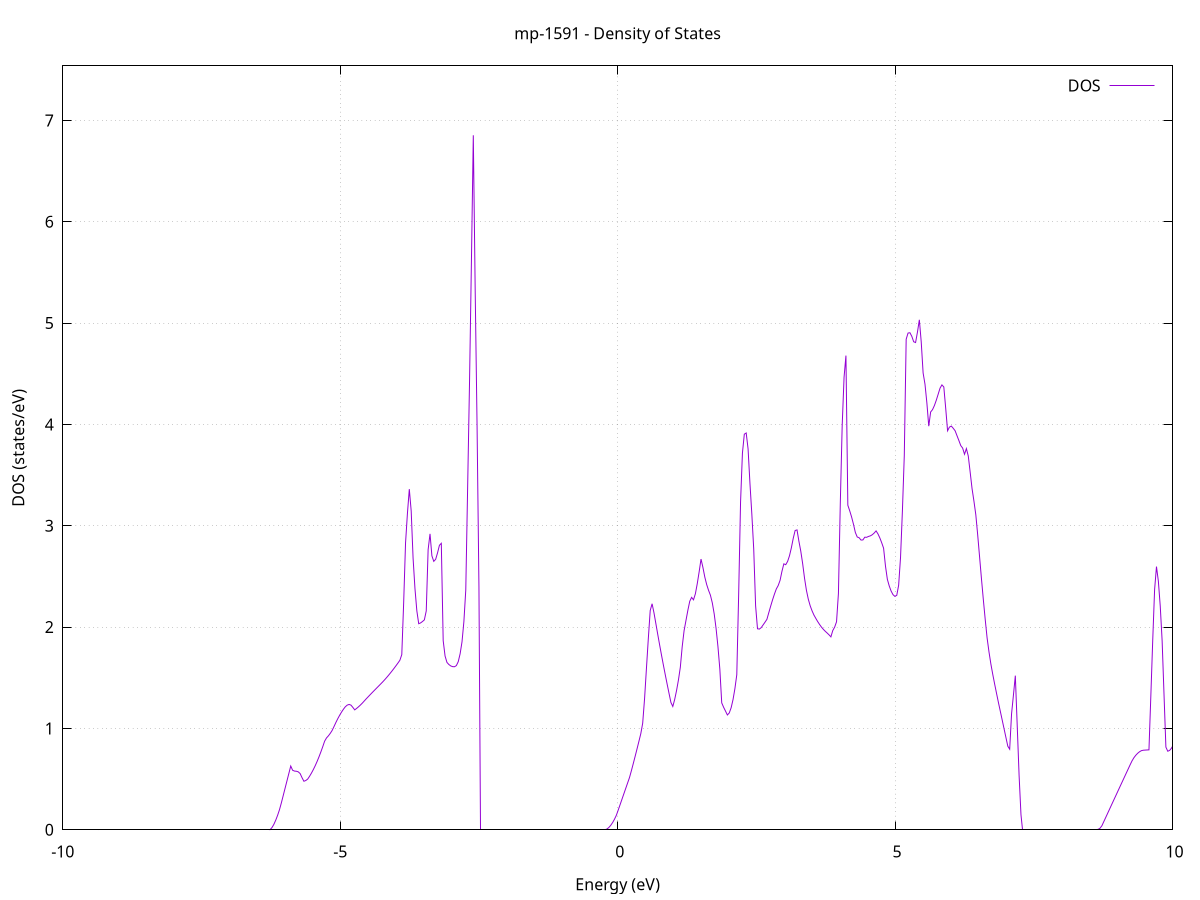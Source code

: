 set title 'mp-1591 - Density of States'
set xlabel 'Energy (eV)'
set ylabel 'DOS (states/eV)'
set grid
set xrange [-10:10]
set yrange [0:7.538]
set xzeroaxis lt -1
set terminal png size 800,600
set output 'mp-1591_dos_gnuplot.png'
plot '-' using 1:2 with lines title 'DOS'
-9.351500 0.000000
-9.317600 0.000000
-9.283700 0.000000
-9.249800 0.000000
-9.215800 0.000000
-9.181900 0.000000
-9.148000 0.000000
-9.114100 0.000000
-9.080200 0.000000
-9.046200 0.000000
-9.012300 0.000000
-8.978400 0.000000
-8.944500 0.000000
-8.910600 0.000000
-8.876600 0.000000
-8.842700 0.000000
-8.808800 0.000000
-8.774900 0.000000
-8.741000 0.000000
-8.707000 0.000000
-8.673100 0.000000
-8.639200 0.000000
-8.605300 0.000000
-8.571400 0.000000
-8.537400 0.000000
-8.503500 0.000000
-8.469600 0.000000
-8.435700 0.000000
-8.401800 0.000000
-8.367800 0.000000
-8.333900 0.000000
-8.300000 0.000000
-8.266100 0.000000
-8.232200 0.000000
-8.198200 0.000000
-8.164300 0.000000
-8.130400 0.000000
-8.096500 0.000000
-8.062600 0.000000
-8.028600 0.000000
-7.994700 0.000000
-7.960800 0.000000
-7.926900 0.000000
-7.893000 0.000000
-7.859000 0.000000
-7.825100 0.000000
-7.791200 0.000000
-7.757300 0.000000
-7.723400 0.000000
-7.689500 0.000000
-7.655500 0.000000
-7.621600 0.000000
-7.587700 0.000000
-7.553800 0.000000
-7.519900 0.000000
-7.485900 0.000000
-7.452000 0.000000
-7.418100 0.000000
-7.384200 0.000000
-7.350300 0.000000
-7.316300 0.000000
-7.282400 0.000000
-7.248500 0.000000
-7.214600 0.000000
-7.180700 0.000000
-7.146700 0.000000
-7.112800 0.000000
-7.078900 0.000000
-7.045000 0.000000
-7.011100 0.000000
-6.977100 0.000000
-6.943200 0.000000
-6.909300 0.000000
-6.875400 0.000000
-6.841500 0.000000
-6.807500 0.000000
-6.773600 0.000000
-6.739700 0.000000
-6.705800 0.000000
-6.671900 0.000000
-6.637900 0.000000
-6.604000 0.000000
-6.570100 0.000000
-6.536200 0.000000
-6.502300 0.000000
-6.468300 0.000000
-6.434400 0.000000
-6.400500 0.000000
-6.366600 0.000000
-6.332700 0.000000
-6.298700 0.000000
-6.264800 0.001200
-6.230900 0.021000
-6.197000 0.052400
-6.163100 0.093500
-6.129100 0.141700
-6.095200 0.196900
-6.061300 0.264400
-6.027400 0.337300
-5.993500 0.410300
-5.959500 0.483300
-5.925600 0.556200
-5.891700 0.629100
-5.857800 0.587200
-5.823900 0.579200
-5.789900 0.577500
-5.756000 0.571500
-5.722100 0.554300
-5.688200 0.513800
-5.654300 0.478700
-5.620300 0.486300
-5.586400 0.500100
-5.552500 0.527900
-5.518600 0.559200
-5.484700 0.594000
-5.450700 0.632200
-5.416800 0.674000
-5.382900 0.719200
-5.349000 0.767900
-5.315100 0.819500
-5.281100 0.874100
-5.247200 0.906200
-5.213300 0.926700
-5.179400 0.951500
-5.145500 0.980400
-5.111500 1.019300
-5.077600 1.059400
-5.043700 1.096500
-5.009800 1.130600
-4.975900 1.161700
-4.941900 1.189600
-4.908000 1.213800
-4.874100 1.230000
-4.840200 1.236800
-4.806300 1.230100
-4.772300 1.207600
-4.738400 1.183100
-4.704500 1.197600
-4.670600 1.213400
-4.636700 1.230500
-4.602700 1.249200
-4.568800 1.269600
-4.534900 1.290000
-4.501000 1.309600
-4.467100 1.329000
-4.433200 1.348300
-4.399200 1.367400
-4.365300 1.386300
-4.331400 1.405100
-4.297500 1.423900
-4.263600 1.442700
-4.229600 1.462000
-4.195700 1.482300
-4.161800 1.503400
-4.127900 1.525300
-4.094000 1.548000
-4.060000 1.571600
-4.026100 1.595800
-3.992200 1.620800
-3.958300 1.646400
-3.924400 1.673000
-3.890400 1.728400
-3.856500 2.241000
-3.822600 2.831200
-3.788700 3.121600
-3.754800 3.361300
-3.720800 3.145100
-3.686900 2.681000
-3.653000 2.380900
-3.619100 2.160500
-3.585200 2.033400
-3.551200 2.041400
-3.517300 2.055100
-3.483400 2.071500
-3.449500 2.159500
-3.415600 2.764300
-3.381600 2.920300
-3.347700 2.703000
-3.313800 2.648600
-3.279900 2.668900
-3.246000 2.732100
-3.212000 2.807400
-3.178100 2.826600
-3.144200 1.866300
-3.110300 1.714700
-3.076400 1.651500
-3.042400 1.631100
-3.008500 1.617100
-2.974600 1.609700
-2.940700 1.608700
-2.906800 1.620000
-2.872800 1.659000
-2.838900 1.737000
-2.805000 1.854300
-2.771100 2.054400
-2.737200 2.365300
-2.703200 3.388900
-2.669300 4.422900
-2.635400 5.601800
-2.601500 6.852900
-2.567600 5.328500
-2.533600 3.984400
-2.499700 2.392000
-2.465800 0.000000
-2.431900 0.000000
-2.398000 0.000000
-2.364000 0.000000
-2.330100 0.000000
-2.296200 0.000000
-2.262300 0.000000
-2.228400 0.000000
-2.194400 0.000000
-2.160500 0.000000
-2.126600 0.000000
-2.092700 0.000000
-2.058800 0.000000
-2.024800 0.000000
-1.990900 0.000000
-1.957000 0.000000
-1.923100 0.000000
-1.889200 0.000000
-1.855200 0.000000
-1.821300 0.000000
-1.787400 0.000000
-1.753500 0.000000
-1.719600 0.000000
-1.685600 0.000000
-1.651700 0.000000
-1.617800 0.000000
-1.583900 0.000000
-1.550000 0.000000
-1.516000 0.000000
-1.482100 0.000000
-1.448200 0.000000
-1.414300 0.000000
-1.380400 0.000000
-1.346400 0.000000
-1.312500 0.000000
-1.278600 0.000000
-1.244700 0.000000
-1.210800 0.000000
-1.176900 0.000000
-1.142900 0.000000
-1.109000 0.000000
-1.075100 0.000000
-1.041200 0.000000
-1.007300 0.000000
-0.973300 0.000000
-0.939400 0.000000
-0.905500 0.000000
-0.871600 0.000000
-0.837700 0.000000
-0.803700 0.000000
-0.769800 0.000000
-0.735900 0.000000
-0.702000 0.000000
-0.668100 0.000000
-0.634100 0.000000
-0.600200 0.000000
-0.566300 0.000000
-0.532400 0.000000
-0.498500 0.000000
-0.464500 0.000000
-0.430600 0.000000
-0.396700 0.000000
-0.362800 0.000000
-0.328900 0.000000
-0.294900 0.000000
-0.261000 0.000000
-0.227100 0.000000
-0.193200 0.007200
-0.159300 0.022300
-0.125300 0.043400
-0.091400 0.070400
-0.057500 0.103500
-0.023600 0.142800
0.010300 0.194500
0.044300 0.248100
0.078200 0.301700
0.112100 0.355200
0.146000 0.408800
0.179900 0.462300
0.213900 0.515900
0.247800 0.582900
0.281700 0.653500
0.315600 0.725300
0.349500 0.798500
0.383500 0.873000
0.417400 0.948700
0.451300 1.051300
0.485200 1.293800
0.519100 1.593500
0.553100 1.888300
0.587000 2.163700
0.620900 2.230300
0.654800 2.140700
0.688700 2.034800
0.722700 1.928400
0.756600 1.824300
0.790500 1.723200
0.824400 1.625000
0.858300 1.529800
0.892300 1.436700
0.926200 1.345500
0.960100 1.256200
0.994000 1.216700
1.027900 1.285700
1.061900 1.374400
1.095800 1.478700
1.129700 1.603700
1.163600 1.806800
1.197500 1.964900
1.231500 2.065800
1.265400 2.165600
1.299300 2.254700
1.333200 2.293500
1.367100 2.268900
1.401100 2.329000
1.435000 2.428900
1.468900 2.545200
1.502800 2.671300
1.536700 2.589400
1.570700 2.493900
1.604600 2.420000
1.638500 2.362900
1.672400 2.314200
1.706300 2.238400
1.740300 2.129800
1.774200 1.985700
1.808100 1.805500
1.842000 1.584400
1.875900 1.252100
1.909900 1.208900
1.943800 1.171300
1.977700 1.132900
2.011600 1.152600
2.045500 1.204200
2.079400 1.284400
2.113400 1.393000
2.147300 1.530100
2.181200 2.324500
2.215100 3.232300
2.249000 3.716700
2.283000 3.903700
2.316900 3.915600
2.350800 3.758500
2.384700 3.416700
2.418600 3.113000
2.452600 2.768700
2.486500 2.209900
2.520400 1.983600
2.554300 1.980400
2.588200 1.995100
2.622200 2.021900
2.656100 2.048500
2.690000 2.076400
2.723900 2.141900
2.757800 2.206500
2.791800 2.268600
2.825700 2.325100
2.859600 2.376200
2.893500 2.410000
2.927400 2.461300
2.961400 2.550400
2.995300 2.624200
3.029200 2.615800
3.063100 2.648000
3.097000 2.703800
3.131000 2.782500
3.164900 2.876500
3.198800 2.953300
3.232700 2.959100
3.266600 2.847800
3.300600 2.749600
3.334500 2.625800
3.368400 2.481700
3.402300 2.363300
3.436200 2.275400
3.470200 2.210400
3.504100 2.160100
3.538000 2.118600
3.571900 2.085700
3.605800 2.054100
3.639800 2.025400
3.673700 1.999900
3.707600 1.977800
3.741500 1.958900
3.775400 1.941800
3.809400 1.923700
3.843300 1.903600
3.877200 1.965900
3.911100 1.999700
3.945000 2.052400
3.979000 2.331400
4.012900 3.221300
4.046800 3.986300
4.080700 4.465000
4.114600 4.679100
4.148600 3.202800
4.182500 3.147600
4.216400 3.086900
4.250300 3.015000
4.284200 2.933600
4.318200 2.889000
4.352100 2.881800
4.386000 2.858900
4.419900 2.859900
4.453800 2.886800
4.487800 2.886200
4.521700 2.894700
4.555600 2.900500
4.589500 2.911600
4.623400 2.928100
4.657400 2.949400
4.691300 2.920000
4.725200 2.880400
4.759100 2.832200
4.793000 2.778700
4.827000 2.602800
4.860900 2.471600
4.894800 2.406100
4.928700 2.355400
4.962600 2.320200
4.996600 2.303300
5.030500 2.313400
5.064400 2.413300
5.098300 2.686000
5.132200 3.146600
5.166200 3.693100
5.200100 4.840700
5.234000 4.901600
5.267900 4.904700
5.301800 4.868900
5.335700 4.815500
5.369700 4.808000
5.403600 4.911500
5.437500 5.032400
5.471400 4.813900
5.505300 4.508200
5.539300 4.397000
5.573200 4.211800
5.607100 3.982600
5.641000 4.122700
5.674900 4.145600
5.708900 4.186200
5.742800 4.238600
5.776700 4.298100
5.810600 4.358100
5.844500 4.390000
5.878500 4.369300
5.912400 4.159700
5.946300 3.937300
5.980200 3.973800
6.014100 3.983500
6.048100 3.961800
6.082000 3.937400
6.115900 3.889000
6.149800 3.841500
6.183700 3.791400
6.217700 3.766600
6.251600 3.705400
6.285500 3.761500
6.319400 3.688200
6.353300 3.529600
6.387300 3.366700
6.421200 3.243600
6.455100 3.109000
6.489000 2.910100
6.522900 2.694700
6.556900 2.477600
6.590800 2.270600
6.624700 2.075300
6.658600 1.893400
6.692500 1.755400
6.726500 1.636400
6.760400 1.534100
6.794300 1.438900
6.828200 1.347600
6.862100 1.257400
6.896100 1.171000
6.930000 1.084600
6.963900 0.998100
6.997800 0.911500
7.031700 0.824800
7.065700 0.795000
7.099600 1.145100
7.133500 1.330300
7.167400 1.520800
7.201300 1.029400
7.235300 0.535700
7.269200 0.148300
7.303100 0.000000
7.337000 0.000000
7.370900 0.000000
7.404900 0.000000
7.438800 0.000000
7.472700 0.000000
7.506600 0.000000
7.540500 0.000000
7.574500 0.000000
7.608400 0.000000
7.642300 0.000000
7.676200 0.000000
7.710100 0.000000
7.744100 0.000000
7.778000 0.000000
7.811900 0.000000
7.845800 0.000000
7.879700 0.000000
7.913700 0.000000
7.947600 0.000000
7.981500 0.000000
8.015400 0.000000
8.049300 0.000000
8.083300 0.000000
8.117200 0.000000
8.151100 0.000000
8.185000 0.000000
8.218900 0.000000
8.252900 0.000000
8.286800 0.000000
8.320700 0.000000
8.354600 0.000000
8.388500 0.000000
8.422500 0.000000
8.456400 0.000000
8.490300 0.000000
8.524200 0.000000
8.558100 0.000000
8.592000 0.000000
8.626000 0.000000
8.659900 0.004200
8.693800 0.015400
8.727700 0.039900
8.761600 0.080200
8.795600 0.120400
8.829500 0.160600
8.863400 0.200800
8.897300 0.241000
8.931200 0.281100
8.965200 0.321200
8.999100 0.361300
9.033000 0.401400
9.066900 0.441400
9.100800 0.481400
9.134800 0.521400
9.168700 0.561400
9.202600 0.601300
9.236500 0.641200
9.270400 0.679800
9.304400 0.710900
9.338300 0.735300
9.372200 0.754800
9.406100 0.769900
9.440000 0.780800
9.474000 0.785000
9.507900 0.786300
9.541800 0.787500
9.575700 0.788700
9.609600 1.321600
9.643600 1.869000
9.677500 2.370300
9.711400 2.596900
9.745300 2.452500
9.779200 2.206900
9.813200 1.865000
9.847100 1.335300
9.881000 0.815600
9.914900 0.774800
9.948800 0.783600
9.982800 0.806000
10.016700 0.840700
10.050600 0.883900
10.084500 0.933300
10.118400 0.983200
10.152400 1.033000
10.186300 1.082900
10.220200 1.132700
10.254100 1.186600
10.288000 1.245200
10.322000 1.307000
10.355900 1.372300
10.389800 1.442200
10.423700 1.522600
10.457600 1.616100
10.491600 1.737300
10.525500 1.863100
10.559400 1.991300
10.593300 2.119300
10.627200 2.246200
10.661200 3.792900
10.695100 3.475400
10.729000 4.014400
10.762900 4.373700
10.796800 4.667200
10.830800 4.627300
10.864700 4.256700
10.898600 3.762400
10.932500 3.319300
10.966400 2.983100
11.000400 2.653400
11.034300 2.454700
11.068200 1.829800
11.102100 1.696800
11.136000 1.591100
11.170000 1.516400
11.203900 1.476800
11.237800 1.482700
11.271700 1.505800
11.305600 1.533000
11.339600 1.564200
11.373500 1.599400
11.407400 1.677700
11.441300 1.778800
11.475200 1.900000
11.509200 2.125700
11.543100 2.369600
11.577000 3.029200
11.610900 4.032900
11.644800 4.794200
11.678800 4.746400
11.712700 4.001300
11.746600 3.291300
11.780500 2.615300
11.814400 1.970400
11.848300 1.796700
11.882300 1.766300
11.916200 1.752500
11.950100 1.731300
11.984000 1.734100
12.017900 1.785100
12.051900 1.865000
12.085800 1.991600
12.119700 2.104400
12.153600 2.325600
12.187500 4.213400
12.221500 2.996900
12.255400 2.926700
12.289300 2.901100
12.323200 2.937400
12.357100 3.277900
12.391100 3.450500
12.425000 3.399400
12.458900 3.104500
12.492800 2.732100
12.526700 2.626200
12.560700 2.613600
12.594600 2.840000
12.628500 3.259400
12.662400 3.864600
12.696300 7.916600
12.730300 2.215200
12.764200 2.033700
12.798100 2.179600
12.832000 2.577800
12.865900 3.212500
12.899900 3.695500
12.933800 4.008000
12.967700 3.802600
13.001600 3.402600
13.035500 3.107500
13.069500 2.952500
13.103400 2.879600
13.137300 2.805100
13.171200 2.667000
13.205100 2.452700
13.239100 2.290700
13.273000 2.219800
13.306900 2.150700
13.340800 2.082700
13.374700 2.016000
13.408700 1.950400
13.442600 1.886000
13.476500 1.674800
13.510400 1.147900
13.544300 1.146000
13.578300 1.224500
13.612200 1.420200
13.646100 1.699200
13.680000 2.035700
13.713900 2.426900
13.747900 2.946300
13.781800 3.446400
13.815700 3.799900
13.849600 4.128100
13.883500 4.470800
13.917500 4.858900
13.951400 5.153200
13.985300 5.361800
14.019200 5.654700
14.053100 4.995700
14.087100 3.671100
14.121000 3.176600
14.154900 2.840500
14.188800 2.592600
14.222700 2.339700
14.256700 2.155700
14.290600 2.165300
14.324500 2.442600
14.358400 2.932600
14.392300 4.034900
14.426300 6.210900
14.460200 5.092600
14.494100 4.954600
14.528000 4.478200
14.561900 4.017200
14.595900 4.026600
14.629800 4.127800
14.663700 3.767100
14.697600 3.266400
14.731500 2.948100
14.765500 2.864500
14.799400 2.666200
14.833300 2.341200
14.867200 2.113400
14.901100 2.058000
14.935100 2.156800
14.969000 2.312800
15.002900 2.497900
15.036800 2.724800
15.070700 2.785300
15.104600 2.635500
15.138600 2.572500
15.172500 2.557700
15.206400 2.532300
15.240300 2.592400
15.274200 2.889100
15.308200 3.512500
15.342100 4.359000
15.376000 4.988000
15.409900 3.790000
15.443800 3.856800
15.477800 4.161300
15.511700 4.224800
15.545600 4.253300
15.579500 3.970000
15.613400 3.697600
15.647400 3.541700
15.681300 3.549400
15.715200 3.514600
15.749100 3.418700
15.783000 3.263800
15.817000 3.067300
15.850900 3.001900
15.884800 3.119700
15.918700 3.481200
15.952600 3.574200
15.986600 3.926700
16.020500 4.418100
16.054400 4.889200
16.088300 4.807900
16.122200 4.396000
16.156200 4.003100
16.190100 4.302800
16.224000 6.770000
16.257900 5.903000
16.291800 5.241200
16.325800 4.699200
16.359700 4.311400
16.393600 4.026600
16.427500 3.801600
16.461400 3.623700
16.495400 3.465200
16.529300 3.294500
16.563200 3.138200
16.597100 3.013200
16.631000 2.908000
16.665000 2.821000
16.698900 2.965000
16.732800 2.957800
16.766700 2.998900
16.800600 3.103700
16.834600 4.031400
16.868500 2.798700
16.902400 3.184000
16.936300 3.691000
16.970200 3.910500
17.004200 3.918200
17.038100 3.469100
17.072000 3.960500
17.105900 4.658000
17.139800 4.530000
17.173800 4.120500
17.207700 3.785200
17.241600 3.091700
17.275500 2.656600
17.309400 2.453400
17.343400 2.298100
17.377300 2.179200
17.411200 2.091200
17.445100 2.041000
17.479000 2.079900
17.513000 2.117200
17.546900 2.285500
17.580800 2.645700
17.614700 2.886000
17.648600 3.078100
17.682600 3.213700
17.716500 3.281600
17.750400 3.338700
17.784300 8.007900
17.818200 3.672700
17.852200 3.496500
17.886100 3.442100
17.920000 3.485200
17.953900 3.269900
17.987800 3.083500
18.021800 2.914500
18.055700 2.758800
18.089600 2.624800
18.123500 2.585500
18.157400 2.556400
18.191300 2.534000
18.225300 2.519000
18.259200 2.520500
18.293100 2.540600
18.327000 2.983700
18.360900 3.444200
18.394900 3.849400
18.428800 4.196100
18.462700 3.806600
18.496600 3.624100
18.530500 3.640500
18.564500 3.749800
18.598400 3.829800
18.632300 3.807400
18.666200 3.689100
18.700100 3.600700
18.734100 3.511400
18.768000 3.374700
18.801900 3.251200
18.835800 3.030700
18.869700 3.163100
18.903700 3.279100
18.937600 3.297700
18.971500 3.268100
19.005400 3.261400
19.039300 3.303000
19.073300 3.149700
19.107200 2.798200
19.141100 2.529300
19.175000 2.343200
19.208900 2.153700
19.242900 1.960900
19.276800 1.795700
19.310700 1.831500
19.344600 1.866600
19.378500 1.909800
19.412500 1.972600
19.446400 2.028500
19.480300 2.498400
19.514200 2.821000
19.548100 2.963600
19.582100 3.018000
19.616000 3.043400
19.649900 3.057300
19.683800 3.052400
19.717700 3.344400
19.751700 3.644200
19.785600 2.916700
19.819500 1.990800
19.853400 2.044200
19.887300 2.106500
19.921300 2.155000
19.955200 2.187100
19.989100 2.304000
20.023000 2.476000
20.056900 2.640600
20.090900 2.797600
20.124800 2.947200
20.158700 3.096100
20.192600 3.248100
20.226500 3.405300
20.260500 3.480600
20.294400 3.404000
20.328300 3.308900
20.362200 3.089900
20.396100 2.874000
20.430100 2.732800
20.464000 2.636000
20.497900 2.565600
20.531800 2.522600
20.565700 2.513100
20.599700 2.552700
20.633600 2.596900
20.667500 2.640500
20.701400 2.682000
20.735300 2.700700
20.769300 2.686000
20.803200 2.649100
20.837100 2.611700
20.871000 2.576700
20.904900 2.546900
20.938900 2.518200
20.972800 2.490600
21.006700 2.467000
21.040600 2.445200
21.074500 2.422200
21.108500 2.400400
21.142400 2.382100
21.176300 2.377100
21.210200 2.394500
21.244100 2.451900
21.278100 2.519500
21.312000 2.587100
21.345900 2.657300
21.379800 2.724800
21.413700 2.789300
21.447600 2.850500
21.481600 2.921800
21.515500 2.984700
21.549400 3.037900
21.583300 3.083500
21.617200 3.120600
21.651200 3.118100
21.685100 3.123900
21.719000 3.138000
21.752900 3.148400
21.786800 3.154100
21.820800 3.154900
21.854700 3.124100
21.888600 3.045500
21.922500 2.935500
21.956400 2.798400
21.990400 2.687400
22.024300 2.570200
22.058200 2.507000
22.092100 2.468200
22.126000 2.467700
22.160000 2.455200
22.193900 2.418600
22.227800 2.373100
22.261700 2.322700
22.295600 2.268900
22.329600 2.213500
22.363500 2.153300
22.397400 2.097500
22.431300 2.090300
22.465200 2.247900
22.499200 3.126200
22.533100 2.239700
22.567000 2.252700
22.600900 2.274100
22.634800 2.307300
22.668800 2.341700
22.702700 2.381600
22.736600 2.430000
22.770500 2.548000
22.804400 2.868100
22.838400 2.847300
22.872300 2.825200
22.906200 2.803200
22.940100 2.782100
22.974000 2.897400
23.008000 2.880900
23.041900 2.805800
23.075800 2.733300
23.109700 2.663700
23.143600 2.598600
23.177600 2.532100
23.211500 2.465800
23.245400 2.399700
23.279300 2.338400
23.313200 2.287800
23.347200 2.247700
23.381100 2.246600
23.415000 2.281400
23.448900 2.351200
23.482800 2.526000
23.516800 2.740100
23.550700 2.926400
23.584600 3.011800
23.618500 3.098900
23.652400 3.362200
23.686400 3.335100
23.720300 3.280400
23.754200 3.198600
23.788100 3.096100
23.822000 2.953400
23.856000 2.765000
23.889900 2.590800
23.923800 2.408200
23.957700 2.217400
23.991600 2.040300
24.025600 1.892400
24.059500 1.773300
24.093400 1.728400
24.127300 1.726500
24.161200 1.810600
24.195200 1.914100
24.229100 2.032300
24.263000 2.149400
24.296900 2.265100
24.330800 2.378900
24.364800 2.490900
24.398700 2.628000
24.432600 2.826400
24.466500 2.923900
24.500400 2.982800
24.534400 3.172800
24.568300 3.296100
24.602200 3.533000
24.636100 4.524400
24.670000 5.021600
24.703900 4.945500
24.737900 5.757400
24.771800 5.089100
24.805700 4.398000
24.839600 3.799100
24.873500 3.315600
24.907500 3.077200
24.941400 2.944500
24.975300 2.841400
25.009200 2.761400
25.043100 2.715600
25.077100 2.764900
25.111000 2.974000
25.144900 3.030700
25.178800 3.112700
25.212700 3.196000
25.246700 3.586700
25.280600 3.642600
25.314500 3.726500
25.348400 3.740300
25.382300 3.664100
25.416300 3.542700
25.450200 3.430100
25.484100 3.384300
25.518000 3.316200
25.551900 3.219000
25.585900 3.398100
25.619800 3.503200
25.653700 3.688400
25.687600 3.807100
25.721500 3.842300
25.755500 3.796400
25.789400 3.670700
25.823300 3.630100
25.857200 3.571900
25.891100 3.601900
25.925100 3.609900
25.959000 3.641900
25.992900 3.712600
26.026800 3.815600
26.060700 3.873300
26.094700 3.876100
26.128600 3.780200
26.162500 3.563800
26.196400 3.412900
26.230300 3.299200
26.264300 3.200800
26.298200 3.140600
26.332100 3.082900
26.366000 3.040000
26.399900 3.029300
26.433900 3.070000
26.467800 3.098500
26.501700 3.099700
26.535600 3.074000
26.569500 3.032200
26.603500 3.097100
26.637400 3.199200
26.671300 3.289800
26.705200 3.356700
26.739100 3.416900
26.773100 3.421500
26.807000 3.458800
26.840900 3.609300
26.874800 3.882100
26.908700 4.113200
26.942700 4.208400
26.976600 4.226800
27.010500 4.245400
27.044400 4.180000
27.078300 4.042100
27.112300 3.910700
27.146200 3.600600
27.180100 3.702300
27.214000 3.740300
27.247900 3.921400
27.281900 4.244000
27.315800 4.607500
27.349700 4.996100
27.383600 5.359400
27.417500 5.540500
27.451500 5.568000
27.485400 5.471800
27.519300 5.608700
27.553200 5.107500
27.587100 4.580300
27.621100 4.447300
27.655000 4.434600
27.688900 4.549100
27.722800 4.772500
27.756700 4.877300
27.790700 4.965100
27.824600 5.035700
27.858500 5.080300
27.892400 5.054000
27.926300 4.829500
27.960200 3.828700
27.994200 3.252900
28.028100 3.033400
28.062000 3.140000
28.095900 3.307400
28.129800 3.662700
28.163800 3.835300
28.197700 4.023300
28.231600 4.223600
28.265500 4.432100
28.299400 4.588700
28.333400 4.682800
28.367300 4.735100
28.401200 5.278500
28.435100 5.690000
28.469000 5.377000
28.503000 4.925700
28.536900 4.517800
28.570800 4.167600
28.604700 3.783800
28.638600 3.536100
28.672600 3.651900
28.706500 3.772300
28.740400 3.862900
28.774300 3.883100
28.808200 3.652700
28.842200 3.427200
28.876100 3.146800
28.910000 2.870700
28.943900 3.053100
28.977800 3.250600
29.011800 3.337200
29.045700 3.257900
29.079600 2.850700
29.113500 2.630100
29.147400 2.138800
29.181400 2.096400
29.215300 2.106200
29.249200 2.180700
29.283100 2.257600
29.317000 2.395000
29.351000 2.549700
29.384900 2.665300
29.418800 2.759600
29.452700 2.832800
29.486600 2.884800
29.520600 2.972600
29.554500 3.451400
29.588400 3.810400
29.622300 4.012200
29.656200 4.107600
29.690200 4.117100
29.724100 4.044600
29.758000 3.669800
29.791900 3.422400
29.825800 3.023200
29.859800 2.575200
29.893700 2.692800
29.927600 2.668400
29.961500 2.587600
29.995400 2.537200
30.029400 2.821500
30.063300 3.049500
30.097200 3.096900
30.131100 3.232600
30.165000 4.290200
30.199000 4.003000
30.232900 4.319500
30.266800 3.744800
30.300700 3.684300
30.334600 3.682000
30.368600 3.686500
30.402500 3.737000
30.436400 3.924700
30.470300 4.720500
30.504200 5.632000
30.538200 4.593500
30.572100 3.924100
30.606000 4.397700
30.639900 5.256700
30.673800 5.242900
30.707800 4.783000
30.741700 4.194500
30.775600 3.815300
30.809500 3.900800
30.843400 3.907500
30.877400 3.880400
30.911300 3.865200
30.945200 3.763400
30.979100 3.559200
31.013000 3.518800
31.047000 3.682100
31.080900 3.209200
31.114800 2.755600
31.148700 1.562100
31.182600 1.326700
31.216500 1.218500
31.250500 1.226800
31.284400 2.949200
31.318300 5.655300
31.352200 5.713700
31.386100 5.955100
31.420100 5.633500
31.454000 4.966200
31.487900 4.176600
31.521800 3.534100
31.555700 3.010900
31.589700 2.742500
31.623600 2.691000
31.657500 2.727200
31.691400 2.842800
31.725300 3.044000
31.759300 3.244300
31.793200 3.435600
31.827100 3.773400
31.861000 4.332500
31.894900 4.725500
31.928900 4.730400
31.962800 4.616700
31.996700 4.468700
32.030600 4.315000
32.064500 4.163900
32.098500 4.146800
32.132400 4.223600
32.166300 4.235200
32.200200 4.233100
32.234100 4.177400
32.268100 4.675700
32.302000 5.536200
32.335900 4.052700
32.369800 4.213200
32.403700 4.589700
32.437700 5.275900
32.471600 5.330300
32.505500 4.249100
32.539400 3.385000
32.573300 2.850900
32.607300 2.369900
32.641200 2.452500
32.675100 2.535900
32.709000 2.683800
32.742900 3.234300
32.776900 4.145200
32.810800 4.853800
32.844700 4.825700
32.878600 4.966700
32.912500 5.071900
32.946500 5.174800
32.980400 5.282300
33.014300 5.381800
33.048200 5.451100
33.082100 5.611100
33.116100 5.162200
33.150000 5.366200
33.183900 3.093700
33.217800 3.196200
33.251700 3.455200
33.285700 3.556900
33.319600 3.302100
33.353500 3.204100
33.387400 3.290600
33.421300 3.311200
33.455300 3.400800
33.489200 3.436100
33.523100 3.342500
33.557000 3.102700
33.590900 2.921100
33.624900 2.848400
33.658800 2.598600
33.692700 2.457000
33.726600 2.355600
33.760500 2.372700
33.794500 2.266300
33.828400 2.290500
33.862300 2.323600
33.896200 2.813300
33.930100 3.353700
33.964100 3.933700
33.998000 4.556100
34.031900 5.207300
34.065800 5.754200
34.099700 5.071800
34.133700 5.258800
34.167600 5.268900
34.201500 5.367200
34.235400 4.508900
34.269300 3.892000
34.303300 3.927900
34.337200 4.927500
34.371100 7.218600
34.405000 7.313900
34.438900 5.800800
34.472800 5.115400
34.506800 4.271800
34.540700 3.505100
34.574600 3.064800
34.608500 5.349500
34.642400 6.817900
34.676400 7.035200
34.710300 5.686900
34.744200 3.945700
34.778100 3.780000
34.812000 3.542300
34.846000 3.409000
34.879900 3.190000
34.913800 2.903200
34.947700 2.731100
34.981600 2.544400
35.015600 2.371000
35.049500 2.211000
35.083400 2.064200
35.117300 1.930700
35.151200 1.814800
35.185200 1.747700
35.219100 2.010500
35.253000 2.370700
35.286900 2.791800
35.320800 3.313600
35.354800 3.849700
35.388700 4.356900
35.422600 4.819300
35.456500 5.548300
35.490400 5.294000
35.524400 4.513400
35.558300 3.821300
35.592200 4.029200
35.626100 3.847200
35.660000 3.212100
35.694000 2.355900
35.727900 2.565200
35.761800 2.855500
35.795700 3.167900
35.829600 3.475300
35.863600 3.818600
35.897500 4.088100
35.931400 4.401600
35.965300 4.925200
35.999200 5.462000
36.033200 5.945500
36.067100 6.270800
36.101000 6.051300
36.134900 6.300700
36.168800 3.485400
36.202800 3.203200
36.236700 3.261600
36.270600 3.210500
36.304500 3.170500
36.338400 3.145300
36.372400 3.135000
36.406300 3.168100
36.440200 3.318400
36.474100 3.504300
36.508000 3.395300
36.542000 2.954700
36.575900 2.857800
36.609800 2.741700
36.643700 2.597200
36.677600 2.489800
36.711600 4.414100
36.745500 4.799700
36.779400 5.183100
36.813300 3.989300
36.847200 3.798300
36.881200 3.862500
36.915100 4.108900
36.949000 4.369200
36.982900 4.688100
37.016800 3.879200
37.050800 3.186500
37.084700 2.922600
37.118600 2.694600
37.152500 2.504200
37.186400 2.336400
37.220400 2.204100
37.254300 2.091400
37.288200 2.006100
37.322100 1.949100
37.356000 1.913600
37.390000 2.149400
37.423900 2.578400
37.457800 2.961800
37.491700 2.904400
37.525600 3.157000
37.559600 3.820500
37.593500 4.338400
37.627400 4.719600
37.661300 4.980200
37.695200 5.246700
37.729100 5.377700
37.763100 5.268100
37.797000 4.859200
37.830900 4.069500
37.864800 3.097800
37.898700 2.758200
37.932700 3.237300
37.966600 4.854000
38.000500 5.740500
38.034400 6.482500
38.068300 6.220200
38.102300 6.155600
38.136200 6.040500
38.170100 4.396800
38.204000 3.105300
38.237900 1.961800
38.271900 1.982300
38.305800 2.091000
38.339700 2.274000
38.373600 2.487900
38.407500 2.715500
38.441500 2.965700
38.475400 3.297600
38.509300 3.873300
38.543200 3.783300
38.577100 3.867800
38.611100 3.872200
38.645000 3.777100
38.678900 3.547100
38.712800 3.408700
38.746700 3.363100
38.780700 3.405600
38.814600 3.526300
38.848500 3.678700
38.882400 3.710600
38.916300 3.804900
38.950300 3.946500
38.984200 5.877400
39.018100 4.182400
39.052000 3.803400
39.085900 3.585100
39.119900 3.450600
39.153800 3.258200
39.187700 3.128800
39.221600 3.075100
39.255500 3.055300
39.289500 3.074900
39.323400 3.148000
39.357300 3.265800
39.391200 3.441600
39.425100 4.676400
39.459100 5.404500
39.493000 4.771500
39.526900 4.502200
39.560800 4.269300
39.594700 3.956300
39.628700 4.453000
39.662600 3.012400
39.696500 2.862300
39.730400 2.708400
39.764300 2.630700
39.798300 2.568800
39.832200 2.557500
39.866100 2.688800
39.900000 2.752300
39.933900 2.693500
39.967900 2.633400
40.001800 2.616900
40.035700 2.765600
40.069600 2.950800
40.103500 3.158700
40.137500 3.818800
40.171400 3.907600
40.205300 3.732900
40.239200 3.384500
40.273100 2.953500
40.307100 2.489500
40.341000 1.992700
40.374900 2.174200
40.408800 3.242900
40.442700 3.546400
40.476700 3.367000
40.510600 3.190500
40.544500 3.022000
40.578400 3.059900
40.612300 3.132200
40.646300 3.210400
40.680200 3.276900
40.714100 3.344600
40.748000 3.401000
40.781900 3.556300
40.815900 4.976500
40.849800 5.578500
40.883700 5.435300
40.917600 5.297500
40.951500 5.207900
40.985400 4.931600
41.019400 4.740900
41.053300 5.086200
41.087200 5.036200
41.121100 4.923500
41.155000 4.885400
41.189000 5.024200
41.222900 5.254300
41.256800 5.265300
41.290700 4.996800
41.324600 4.585700
41.358600 4.160600
41.392500 3.816900
41.426400 3.505100
41.460300 3.233400
41.494200 3.003300
41.528200 2.817000
41.562100 2.685400
41.596000 2.594000
41.629900 3.140100
41.663800 3.315400
41.697800 3.541600
41.731700 3.719700
41.765600 3.843700
41.799500 3.910200
41.833400 3.918900
41.867400 3.867800
41.901300 3.768300
41.935200 3.650000
41.969100 3.515600
42.003000 3.355300
42.037000 3.096700
42.070900 2.981400
42.104800 3.015500
42.138700 3.101100
42.172600 3.422400
42.206600 3.845700
42.240500 4.207700
42.274400 4.302000
42.308300 4.071500
42.342200 3.802000
42.376200 3.543900
42.410100 3.423200
42.444000 3.423800
42.477900 3.414500
42.511800 3.405100
42.545800 3.395300
42.579700 3.385200
42.613600 3.374400
42.647500 3.364100
42.681400 3.332500
42.715400 5.022100
42.749300 3.325200
42.783200 3.330700
42.817100 3.299700
42.851000 3.244400
42.885000 3.238000
42.918900 3.260200
42.952800 3.685500
42.986700 3.850100
43.020600 3.869200
43.054600 3.775900
43.088500 3.652000
43.122400 3.521400
43.156300 3.293900
43.190200 3.325500
43.224200 3.585200
43.258100 3.758200
43.292000 3.834500
43.325900 3.896400
43.359800 3.973200
43.393800 4.074800
43.427700 4.143900
43.461600 4.098300
43.495500 3.953100
43.529400 3.942800
43.563400 3.908400
43.597300 3.958500
43.631200 4.146600
43.665100 4.292900
43.699000 4.526700
43.733000 4.857200
43.766900 5.264100
43.800800 5.068000
43.834700 4.430200
43.868600 4.290800
43.902600 4.197100
43.936500 4.253100
43.970400 4.432000
44.004300 4.510300
44.038200 4.682900
44.072100 4.761300
44.106100 4.663700
44.140000 4.388200
44.173900 4.220800
44.207800 4.178400
44.241700 4.195200
44.275700 4.246900
44.309600 4.322600
44.343500 4.598200
44.377400 5.067200
44.411300 5.140200
44.445300 5.299300
44.479200 5.700600
44.513100 5.712200
44.547000 5.364300
44.580900 5.175600
44.614900 5.125300
44.648800 5.127600
44.682700 5.164900
44.716600 4.757700
44.750500 4.222500
44.784500 3.877200
44.818400 3.821700
44.852300 3.882100
44.886200 3.947000
44.920100 4.013400
44.954100 4.046300
44.988000 6.824300
45.021900 5.096700
45.055800 4.440100
45.089700 3.903000
45.123700 3.700700
45.157600 3.630900
45.191500 3.387700
45.225400 3.325300
45.259300 3.263000
45.293300 3.200200
45.327200 3.137500
45.361100 3.085900
45.395000 3.037900
45.428900 3.029500
45.462900 3.571500
45.496800 3.891000
45.530700 3.949400
45.564600 3.969900
45.598500 3.950200
45.632500 3.891400
45.666400 3.852300
45.700300 3.859500
45.734200 3.919900
45.768100 3.959100
45.802100 3.985500
45.836000 4.010200
45.869900 4.008700
45.903800 3.980800
45.937700 3.926700
45.971700 4.044800
46.005600 4.045300
46.039500 3.956500
46.073400 4.080500
46.107300 4.084700
46.141300 3.882800
46.175200 3.801400
46.209100 3.725300
46.243000 3.669100
46.276900 3.623100
46.310900 3.581400
46.344800 3.552900
46.378700 3.536700
46.412600 3.537200
46.446500 3.555900
46.480500 3.594100
46.514400 3.664900
46.548300 3.762400
46.582200 3.811300
46.616100 3.822000
46.650100 4.051100
46.684000 3.696200
46.717900 3.921900
46.751800 4.248500
46.785700 4.178200
46.819700 3.995000
46.853600 3.892600
46.887500 3.829600
46.921400 3.846200
46.955300 3.932500
46.989300 4.022600
47.023200 4.084100
47.057100 4.106900
47.091000 4.077600
47.124900 4.024200
47.158900 4.011800
47.192800 4.005900
47.226700 4.006100
47.260600 4.123200
47.294500 4.078600
47.328400 3.821300
47.362400 3.814600
47.396300 3.803600
47.430200 3.766800
47.464100 3.727200
47.498000 3.759400
47.532000 3.887900
47.565900 4.023900
47.599800 3.718400
47.633700 3.214200
47.667600 3.103900
47.701600 3.086400
47.735500 3.119900
47.769400 3.283600
47.803300 3.198800
47.837200 3.398700
47.871200 3.616700
47.905100 3.787600
47.939000 3.914100
47.972900 4.128000
48.006800 4.457000
48.040800 4.326500
48.074700 3.825300
48.108600 3.662000
48.142500 3.465100
48.176400 3.465800
48.210400 3.475500
48.244300 3.489100
48.278200 3.559800
48.312100 3.740400
48.346000 4.107900
48.380000 4.239100
48.413900 4.279900
48.447800 4.283100
48.481700 4.328400
48.515600 4.043900
48.549600 4.033900
48.583500 4.000900
48.617400 3.945400
48.651300 3.937400
48.685200 5.165800
48.719200 4.217200
48.753100 3.710000
48.787000 3.552000
48.820900 3.375100
48.854800 3.242000
48.888800 3.198400
48.922700 3.320800
48.956600 3.573200
48.990500 3.918200
49.024400 4.306000
49.058400 4.729200
49.092300 4.828800
49.126200 4.728800
49.160100 4.541400
49.194000 4.400500
49.228000 4.420200
49.261900 4.522200
49.295800 4.518500
49.329700 4.625500
49.363600 4.761700
49.397600 4.889400
49.431500 4.997400
49.465400 4.970500
49.499300 4.775400
49.533200 4.552200
49.567200 4.374700
49.601100 4.264400
49.635000 4.306500
49.668900 4.318100
49.702800 4.344200
49.736800 4.366800
49.770700 4.376900
49.804600 4.368100
49.838500 4.342000
49.872400 4.308500
49.906400 4.278900
49.940300 4.246100
49.974200 4.208100
50.008100 4.147800
50.042000 3.941200
50.076000 3.971500
50.109900 4.019500
50.143800 4.169400
50.177700 4.270300
50.211600 4.340400
50.245600 4.357300
50.279500 4.423400
50.313400 4.426300
50.347300 4.292000
50.381200 4.190400
50.415200 4.228000
50.449100 4.237600
50.483000 4.215200
50.516900 4.157000
50.550800 4.129200
50.584700 4.124800
50.618700 4.115800
50.652600 4.100800
50.686500 4.096900
50.720400 4.103600
50.754300 4.124100
50.788300 4.124700
50.822200 4.095800
50.856100 4.076700
50.890000 4.055300
50.923900 4.001200
50.957900 3.911900
50.991800 3.830500
51.025700 3.756700
51.059600 3.684000
51.093500 3.688300
51.127500 3.817900
51.161400 3.964200
51.195300 4.120800
51.229200 4.287500
51.263100 4.458100
51.297100 4.629300
51.331000 4.802700
51.364900 4.942600
51.398800 5.234800
51.432700 5.689300
51.466700 5.049100
51.500600 4.313000
51.534500 4.180500
51.568400 4.193500
51.602300 4.290100
51.636300 4.393200
51.670200 4.493300
51.704100 4.574400
51.738000 4.614300
51.771900 4.642100
51.805900 4.662800
51.839800 4.884300
51.873700 4.692000
51.907600 4.618000
51.941500 4.611900
51.975500 4.598900
52.009400 4.592900
52.043300 4.636200
52.077200 4.686100
52.111100 4.863500
52.145100 4.989100
52.179000 4.976300
52.212900 5.103100
52.246800 5.468900
52.280700 5.054100
52.314700 4.974800
52.348600 4.921200
52.382500 4.989300
52.416400 5.203400
52.450300 5.349600
52.484300 5.422600
52.518200 5.477800
52.552100 5.543500
52.586000 5.597700
52.619900 5.544400
52.653900 5.627000
52.687800 5.775200
52.721700 5.430300
52.755600 5.316400
52.789500 5.245000
52.823500 5.304700
52.857400 5.742300
52.891300 5.819900
52.925200 5.798400
52.959100 5.925400
52.993100 6.183200
53.027000 6.526100
53.060900 6.685300
53.094800 6.551800
53.128700 6.406500
53.162700 6.522400
53.196600 6.683700
53.230500 6.917800
53.264400 7.302300
53.298300 7.633200
53.332300 7.476800
53.366200 7.377400
53.400100 7.393200
53.434000 7.296300
53.467900 7.107700
53.501900 6.801000
53.535800 6.400100
53.569700 6.598600
53.603600 6.928100
53.637500 6.988400
53.671500 7.120300
53.705400 7.536200
53.739300 8.865100
53.773200 8.549700
53.807100 7.819000
53.841000 7.646700
53.875000 6.992100
53.908900 7.404800
53.942800 8.070600
53.976700 8.269300
54.010600 8.888700
54.044600 8.901100
54.078500 8.374200
54.112400 7.489800
54.146300 6.598900
54.180200 6.061200
54.214200 6.092600
54.248100 6.375100
54.282000 6.612300
54.315900 6.813700
54.349800 7.046100
54.383800 8.838500
54.417700 7.987000
54.451600 7.280700
54.485500 6.706600
54.519400 5.764800
54.553400 5.480700
54.587300 5.215100
54.621200 4.816200
54.655100 4.294900
54.689000 3.907800
54.723000 3.679900
54.756900 3.522100
54.790800 3.303300
54.824700 2.975000
54.858600 2.622100
54.892600 2.412600
54.926500 3.018000
54.960400 2.848200
54.994300 2.314300
55.028200 1.668300
55.062200 1.234100
55.096100 1.060800
55.130000 1.047100
55.163900 1.149300
55.197800 1.183700
55.231800 1.021400
55.265700 0.674000
55.299600 0.321300
55.333500 0.094900
55.367400 0.019100
55.401400 0.000100
55.435300 0.000000
55.469200 0.000000
55.503100 0.000000
55.537000 0.000000
55.571000 0.000000
55.604900 0.000000
55.638800 0.000000
55.672700 0.000000
55.706600 0.000000
55.740600 0.000000
55.774500 0.000000
55.808400 0.000000
55.842300 0.000000
55.876200 0.000000
55.910200 0.000000
55.944100 0.000000
55.978000 0.000000
56.011900 0.000000
56.045800 0.000000
56.079800 0.000000
56.113700 0.000000
56.147600 0.000000
56.181500 0.000000
56.215400 0.000000
56.249400 0.000000
56.283300 0.000000
56.317200 0.000000
56.351100 0.000000
56.385000 0.000000
56.419000 0.000000
56.452900 0.000000
56.486800 0.000000
56.520700 0.000000
56.554600 0.000000
56.588600 0.000000
56.622500 0.000000
56.656400 0.000000
56.690300 0.000000
56.724200 0.000000
56.758200 0.000000
56.792100 0.000000
56.826000 0.000000
56.859900 0.000000
56.893800 0.000000
56.927800 0.000000
56.961700 0.000000
56.995600 0.000000
57.029500 0.000000
57.063400 0.000000
57.097300 0.000000
57.131300 0.000000
57.165200 0.000000
57.199100 0.000000
57.233000 0.000000
57.266900 0.000000
57.300900 0.000000
57.334800 0.000000
57.368700 0.000000
57.402600 0.000000
57.436500 0.000000
57.470500 0.000000
57.504400 0.000000
57.538300 0.000000
57.572200 0.000000
57.606100 0.000000
57.640100 0.000000
57.674000 0.000000
57.707900 0.000000
57.741800 0.000000
57.775700 0.000000
57.809700 0.000000
57.843600 0.000000
57.877500 0.000000
57.911400 0.000000
57.945300 0.000000
57.979300 0.000000
58.013200 0.000000
58.047100 0.000000
58.081000 0.000000
58.114900 0.000000
58.148900 0.000000
58.182800 0.000000
58.216700 0.000000
58.250600 0.000000
58.284500 0.000000
58.318500 0.000000
58.352400 0.000000
58.386300 0.000000
58.420200 0.000000
58.454100 0.000000
58.488100 0.000000
e
